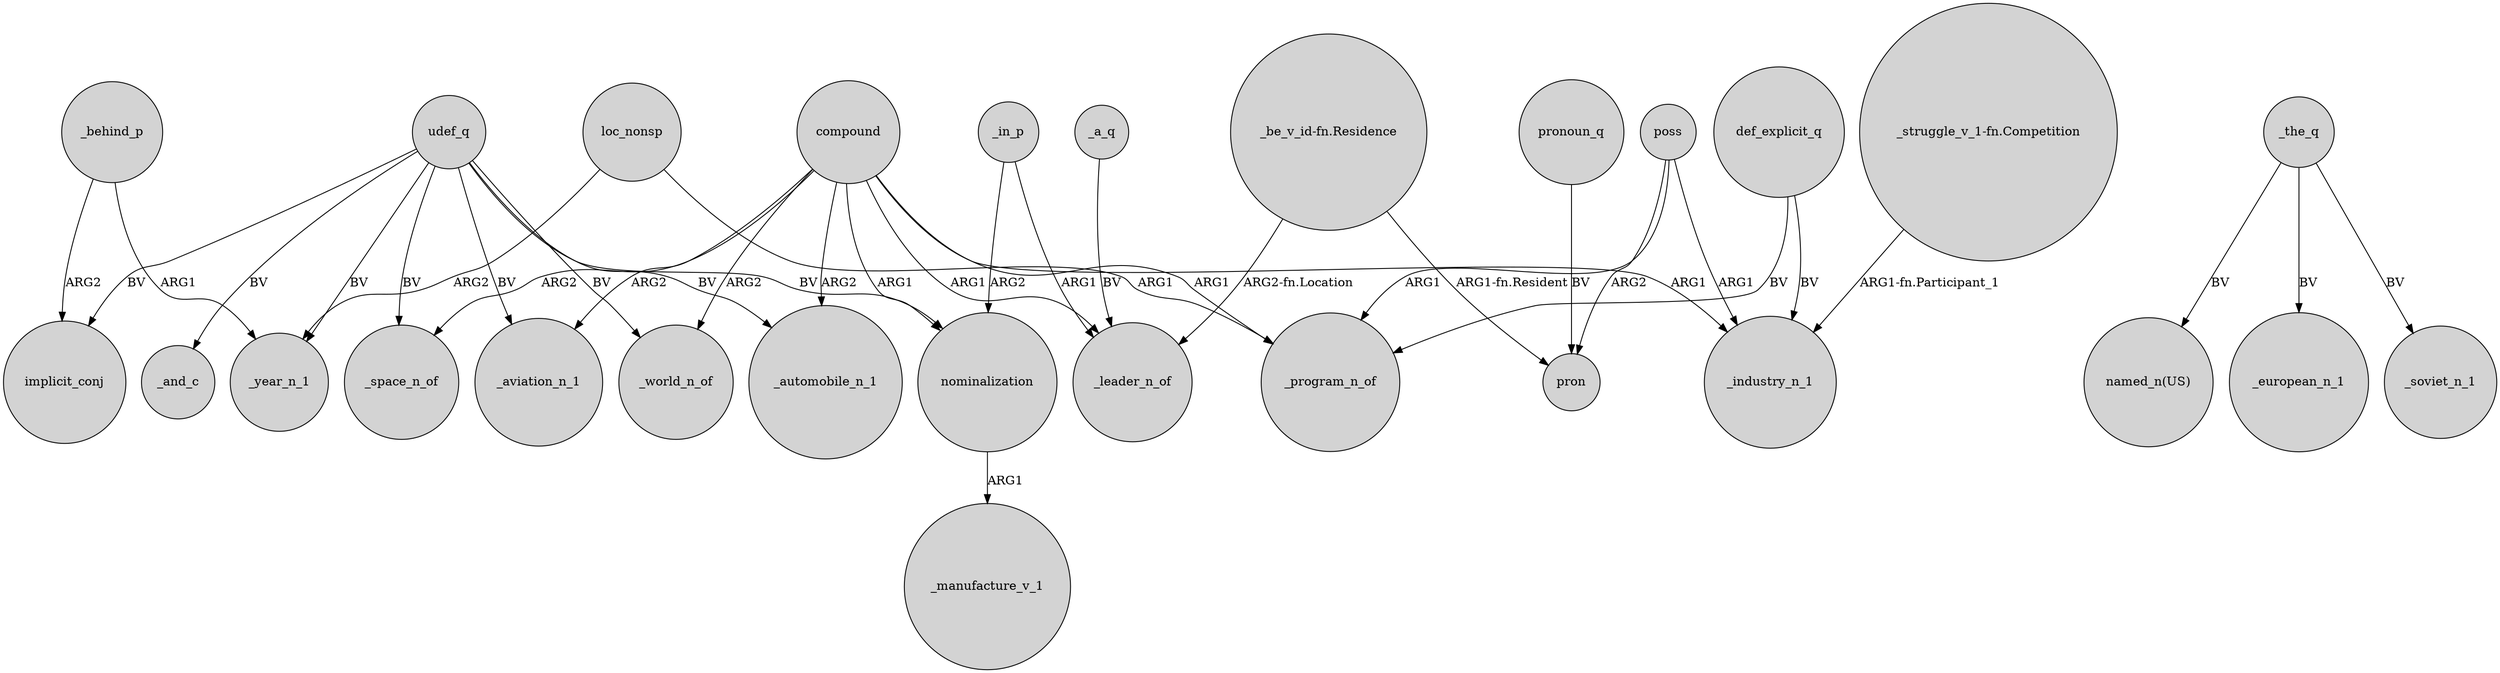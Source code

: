 digraph {
	node [shape=circle style=filled]
	compound -> _aviation_n_1 [label=ARG2]
	"_struggle_v_1-fn.Competition" -> _industry_n_1 [label="ARG1-fn.Participant_1"]
	udef_q -> _world_n_of [label=BV]
	compound -> _space_n_of [label=ARG2]
	_the_q -> "named_n(US)" [label=BV]
	udef_q -> _space_n_of [label=BV]
	def_explicit_q -> _industry_n_1 [label=BV]
	udef_q -> nominalization [label=BV]
	udef_q -> _aviation_n_1 [label=BV]
	"_be_v_id-fn.Residence" -> pron [label="ARG1-fn.Resident"]
	udef_q -> _and_c [label=BV]
	_a_q -> _leader_n_of [label=BV]
	loc_nonsp -> _year_n_1 [label=ARG2]
	_the_q -> _european_n_1 [label=BV]
	_behind_p -> _year_n_1 [label=ARG1]
	udef_q -> _automobile_n_1 [label=BV]
	compound -> _industry_n_1 [label=ARG1]
	pronoun_q -> pron [label=BV]
	compound -> nominalization [label=ARG1]
	poss -> _program_n_of [label=ARG1]
	poss -> pron [label=ARG2]
	compound -> _program_n_of [label=ARG1]
	_the_q -> _soviet_n_1 [label=BV]
	_in_p -> _leader_n_of [label=ARG1]
	poss -> _industry_n_1 [label=ARG1]
	def_explicit_q -> _program_n_of [label=BV]
	"_be_v_id-fn.Residence" -> _leader_n_of [label="ARG2-fn.Location"]
	compound -> _world_n_of [label=ARG2]
	udef_q -> _year_n_1 [label=BV]
	_behind_p -> implicit_conj [label=ARG2]
	compound -> _leader_n_of [label=ARG1]
	compound -> _automobile_n_1 [label=ARG2]
	_in_p -> nominalization [label=ARG2]
	nominalization -> _manufacture_v_1 [label=ARG1]
	udef_q -> implicit_conj [label=BV]
	loc_nonsp -> _program_n_of [label=ARG1]
}
